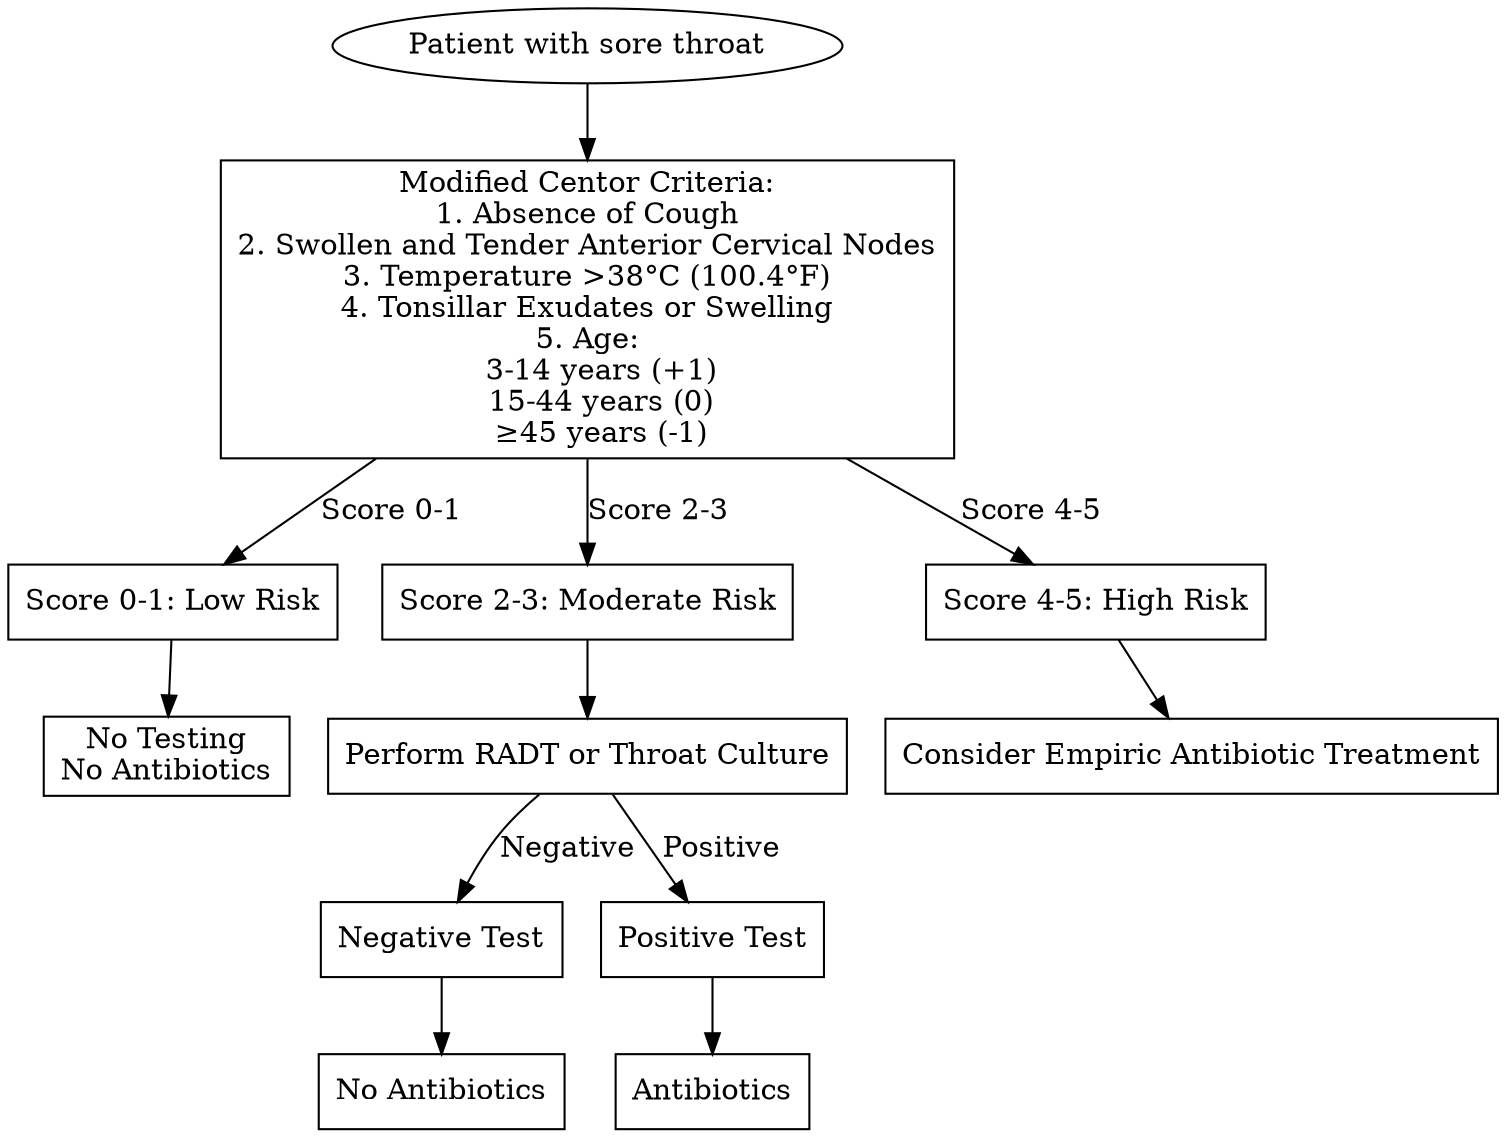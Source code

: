 digraph CentorCriteria {
    node [shape=box];

    Start [label="Patient with sore throat", shape=oval];
    Criteria [label="Modified Centor Criteria:\n1. Absence of Cough\n2. Swollen and Tender Anterior Cervical Nodes\n3. Temperature >38°C (100.4°F)\n4. Tonsillar Exudates or Swelling\n5. Age:\n   3-14 years (+1)\n   15-44 years (0)\n   ≥45 years (-1)"];
    
    Score0_1 [label="Score 0-1: Low Risk"];
    NoTesting [label="No Testing\nNo Antibiotics"];
    
    Score2_3 [label="Score 2-3: Moderate Risk"];
    Testing [label="Perform RADT or Throat Culture"];
    NegativeTest [label="Negative Test"];
    PositiveTest [label="Positive Test"];
    NoAntibiotics [label="No Antibiotics"];
    Antibiotics [label="Antibiotics"];
    
    Score4_5 [label="Score 4-5: High Risk"];
    EmpiricTreatment [label="Consider Empiric Antibiotic Treatment"];

    Start -> Criteria;
    Criteria -> Score0_1 [label="Score 0-1"];
    Criteria -> Score2_3 [label="Score 2-3"];
    Criteria -> Score4_5 [label="Score 4-5"];

    Score0_1 -> NoTesting;
    Score2_3 -> Testing;
    Testing -> NegativeTest [label="Negative"];
    Testing -> PositiveTest [label="Positive"];
    NegativeTest -> NoAntibiotics;
    PositiveTest -> Antibiotics;
    Score4_5 -> EmpiricTreatment;
}
